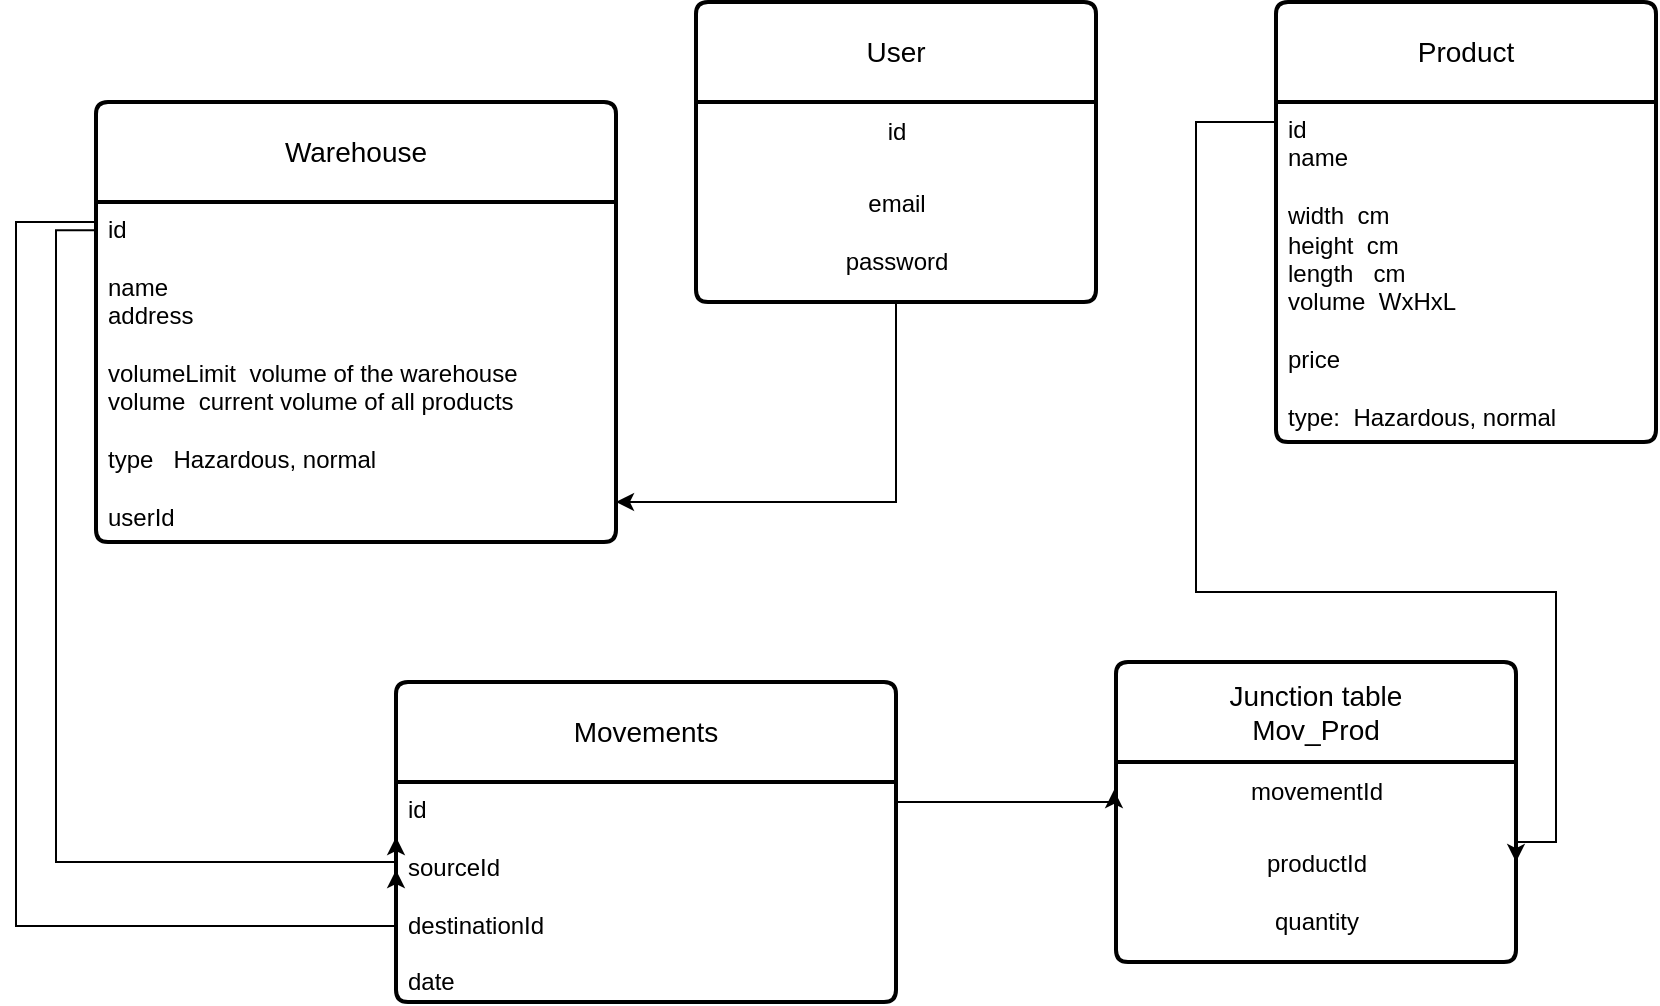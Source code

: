 <mxfile>
    <diagram name="Page-1" id="rR4khq-2CwiVMyommsQ8">
        <mxGraphModel dx="921" dy="571" grid="1" gridSize="10" guides="1" tooltips="1" connect="1" arrows="1" fold="1" page="1" pageScale="1" pageWidth="850" pageHeight="1100" math="0" shadow="0">
            <root>
                <mxCell id="0"/>
                <mxCell id="1" parent="0"/>
                <mxCell id="l-Y6i94T6LSOeRrApvME-1" value="Product" style="swimlane;childLayout=stackLayout;horizontal=1;startSize=50;horizontalStack=0;rounded=1;fontSize=14;fontStyle=0;strokeWidth=2;resizeParent=0;resizeLast=1;shadow=0;dashed=0;align=center;arcSize=4;whiteSpace=wrap;html=1;" parent="1" vertex="1">
                    <mxGeometry x="650" y="70" width="190" height="220" as="geometry"/>
                </mxCell>
                <mxCell id="2" style="edgeStyle=none;html=1;" parent="l-Y6i94T6LSOeRrApvME-1" source="l-Y6i94T6LSOeRrApvME-2" target="l-Y6i94T6LSOeRrApvME-1" edge="1">
                    <mxGeometry relative="1" as="geometry"/>
                </mxCell>
                <mxCell id="l-Y6i94T6LSOeRrApvME-2" value="id&lt;br&gt;name&lt;br&gt;&lt;br&gt;width&lt;span style=&quot;white-space: pre;&quot;&gt; &lt;/span&gt;&lt;span style=&quot;white-space: pre;&quot;&gt; &lt;/span&gt;cm&lt;br&gt;height&lt;span style=&quot;white-space: pre;&quot;&gt; &lt;/span&gt;&lt;span style=&quot;white-space: pre;&quot;&gt; &lt;/span&gt;cm&lt;br&gt;length&amp;nbsp;&lt;span style=&quot;white-space: pre;&quot;&gt; &lt;/span&gt;&lt;span style=&quot;white-space: pre;&quot;&gt; &lt;/span&gt;cm&lt;br&gt;volume&lt;span style=&quot;white-space: pre;&quot;&gt; &lt;span style=&quot;white-space: pre;&quot;&gt; &lt;/span&gt;&lt;/span&gt;WxHxL&lt;br&gt;&lt;br&gt;price&lt;br&gt;&lt;br&gt;type:&amp;nbsp;&lt;span style=&quot;white-space: pre;&quot;&gt; &lt;/span&gt;Hazardous, normal" style="align=left;strokeColor=none;fillColor=none;spacingLeft=4;fontSize=12;verticalAlign=top;resizable=0;rotatable=0;part=1;html=1;" parent="l-Y6i94T6LSOeRrApvME-1" vertex="1">
                    <mxGeometry y="50" width="190" height="170" as="geometry"/>
                </mxCell>
                <mxCell id="l-Y6i94T6LSOeRrApvME-3" value="Warehouse" style="swimlane;childLayout=stackLayout;horizontal=1;startSize=50;horizontalStack=0;rounded=1;fontSize=14;fontStyle=0;strokeWidth=2;resizeParent=0;resizeLast=1;shadow=0;dashed=0;align=center;arcSize=4;whiteSpace=wrap;html=1;" parent="1" vertex="1">
                    <mxGeometry x="60" y="120" width="260" height="220" as="geometry"/>
                </mxCell>
                <mxCell id="l-Y6i94T6LSOeRrApvME-4" value="id&lt;br&gt;&lt;br&gt;name&lt;br&gt;address&lt;br&gt;&lt;br&gt;volumeLimit&amp;nbsp;&lt;span style=&quot;white-space: pre;&quot;&gt; v&lt;/span&gt;olume of the warehouse&lt;br&gt;volume&lt;span style=&quot;white-space: pre;&quot;&gt; &lt;span style=&quot;white-space: pre;&quot;&gt; &lt;/span&gt;c&lt;/span&gt;urrent volume of all products&lt;br&gt;&lt;br&gt;type&amp;nbsp;&lt;span style=&quot;white-space: pre;&quot;&gt; &lt;/span&gt;&lt;span style=&quot;white-space: pre;&quot;&gt; &lt;/span&gt;Hazardous, normal&lt;br&gt;&lt;br&gt;userId" style="align=left;strokeColor=none;fillColor=none;spacingLeft=4;fontSize=12;verticalAlign=top;resizable=0;rotatable=0;part=1;html=1;" parent="l-Y6i94T6LSOeRrApvME-3" vertex="1">
                    <mxGeometry y="50" width="260" height="170" as="geometry"/>
                </mxCell>
                <mxCell id="l-Y6i94T6LSOeRrApvME-5" value="User" style="swimlane;childLayout=stackLayout;horizontal=1;startSize=50;horizontalStack=0;rounded=1;fontSize=14;fontStyle=0;strokeWidth=2;resizeParent=0;resizeLast=1;shadow=0;dashed=0;align=center;arcSize=4;whiteSpace=wrap;html=1;" parent="1" vertex="1">
                    <mxGeometry x="360" y="70" width="200" height="150" as="geometry"/>
                </mxCell>
                <mxCell id="l-Y6i94T6LSOeRrApvME-7" value="id" style="text;html=1;align=center;verticalAlign=middle;resizable=0;points=[];autosize=1;strokeColor=none;fillColor=none;" parent="l-Y6i94T6LSOeRrApvME-5" vertex="1">
                    <mxGeometry y="50" width="200" height="30" as="geometry"/>
                </mxCell>
                <mxCell id="l-Y6i94T6LSOeRrApvME-8" value="email&lt;br&gt;&lt;br&gt;password" style="text;html=1;align=center;verticalAlign=middle;resizable=0;points=[];autosize=1;strokeColor=none;fillColor=none;" parent="l-Y6i94T6LSOeRrApvME-5" vertex="1">
                    <mxGeometry y="80" width="200" height="70" as="geometry"/>
                </mxCell>
                <mxCell id="l-Y6i94T6LSOeRrApvME-9" style="edgeStyle=orthogonalEdgeStyle;rounded=0;orthogonalLoop=1;jettySize=auto;html=1;" parent="1" source="l-Y6i94T6LSOeRrApvME-8" edge="1">
                    <mxGeometry relative="1" as="geometry">
                        <mxPoint x="320" y="320" as="targetPoint"/>
                        <Array as="points">
                            <mxPoint x="460" y="320"/>
                        </Array>
                    </mxGeometry>
                </mxCell>
                <mxCell id="l-Y6i94T6LSOeRrApvME-10" value="Movements" style="swimlane;childLayout=stackLayout;horizontal=1;startSize=50;horizontalStack=0;rounded=1;fontSize=14;fontStyle=0;strokeWidth=2;resizeParent=0;resizeLast=1;shadow=0;dashed=0;align=center;arcSize=4;whiteSpace=wrap;html=1;" parent="1" vertex="1">
                    <mxGeometry x="210" y="410" width="250" height="160" as="geometry"/>
                </mxCell>
                <mxCell id="l-Y6i94T6LSOeRrApvME-11" value="id&lt;br&gt;&lt;br&gt;sourceId&lt;br&gt;&lt;br&gt;destinationId&lt;br&gt;&lt;br&gt;date" style="align=left;strokeColor=none;fillColor=none;spacingLeft=4;fontSize=12;verticalAlign=top;resizable=0;rotatable=0;part=1;html=1;" parent="l-Y6i94T6LSOeRrApvME-10" vertex="1">
                    <mxGeometry y="50" width="250" height="110" as="geometry"/>
                </mxCell>
                <mxCell id="l-Y6i94T6LSOeRrApvME-14" value="Junction table&lt;br&gt;Mov_Prod" style="swimlane;childLayout=stackLayout;horizontal=1;startSize=50;horizontalStack=0;rounded=1;fontSize=14;fontStyle=0;strokeWidth=2;resizeParent=0;resizeLast=1;shadow=0;dashed=0;align=center;arcSize=4;whiteSpace=wrap;html=1;" parent="1" vertex="1">
                    <mxGeometry x="570" y="400" width="200" height="150" as="geometry"/>
                </mxCell>
                <mxCell id="l-Y6i94T6LSOeRrApvME-15" value="movementId" style="text;html=1;align=center;verticalAlign=middle;resizable=0;points=[];autosize=1;strokeColor=none;fillColor=none;" parent="l-Y6i94T6LSOeRrApvME-14" vertex="1">
                    <mxGeometry y="50" width="200" height="30" as="geometry"/>
                </mxCell>
                <mxCell id="l-Y6i94T6LSOeRrApvME-16" value="productId&lt;br&gt;&lt;br&gt;quantity" style="text;html=1;align=center;verticalAlign=middle;resizable=0;points=[];autosize=1;strokeColor=none;fillColor=none;" parent="l-Y6i94T6LSOeRrApvME-14" vertex="1">
                    <mxGeometry y="80" width="200" height="70" as="geometry"/>
                </mxCell>
                <mxCell id="l-Y6i94T6LSOeRrApvME-19" style="edgeStyle=orthogonalEdgeStyle;rounded=0;orthogonalLoop=1;jettySize=auto;html=1;entryX=0;entryY=0.25;entryDx=0;entryDy=0;exitX=0;exitY=0.083;exitDx=0;exitDy=0;exitPerimeter=0;" parent="1" source="l-Y6i94T6LSOeRrApvME-4" target="l-Y6i94T6LSOeRrApvME-11" edge="1">
                    <mxGeometry relative="1" as="geometry">
                        <mxPoint x="30" y="480" as="targetPoint"/>
                        <Array as="points">
                            <mxPoint x="40" y="185"/>
                            <mxPoint x="40" y="500"/>
                            <mxPoint x="210" y="500"/>
                        </Array>
                    </mxGeometry>
                </mxCell>
                <mxCell id="l-Y6i94T6LSOeRrApvME-20" style="edgeStyle=orthogonalEdgeStyle;rounded=0;orthogonalLoop=1;jettySize=auto;html=1;exitX=0;exitY=0;exitDx=0;exitDy=0;entryX=0;entryY=0.4;entryDx=0;entryDy=0;entryPerimeter=0;" parent="1" source="l-Y6i94T6LSOeRrApvME-4" target="l-Y6i94T6LSOeRrApvME-11" edge="1">
                    <mxGeometry relative="1" as="geometry">
                        <mxPoint x="-40" y="520" as="targetPoint"/>
                        <Array as="points">
                            <mxPoint x="60" y="180"/>
                            <mxPoint x="20" y="180"/>
                            <mxPoint x="20" y="532"/>
                        </Array>
                    </mxGeometry>
                </mxCell>
                <mxCell id="l-Y6i94T6LSOeRrApvME-21" style="edgeStyle=orthogonalEdgeStyle;rounded=0;orthogonalLoop=1;jettySize=auto;html=1;exitX=0;exitY=0.5;exitDx=0;exitDy=0;entryX=1;entryY=0.286;entryDx=0;entryDy=0;entryPerimeter=0;" parent="1" source="l-Y6i94T6LSOeRrApvME-2" target="l-Y6i94T6LSOeRrApvME-16" edge="1">
                    <mxGeometry relative="1" as="geometry">
                        <Array as="points">
                            <mxPoint x="650" y="130"/>
                            <mxPoint x="610" y="130"/>
                            <mxPoint x="610" y="365"/>
                            <mxPoint x="790" y="365"/>
                            <mxPoint x="790" y="490"/>
                            <mxPoint x="770" y="490"/>
                        </Array>
                    </mxGeometry>
                </mxCell>
                <mxCell id="l-Y6i94T6LSOeRrApvME-22" style="edgeStyle=orthogonalEdgeStyle;rounded=0;orthogonalLoop=1;jettySize=auto;html=1;entryX=-0.005;entryY=0.467;entryDx=0;entryDy=0;entryPerimeter=0;" parent="1" source="l-Y6i94T6LSOeRrApvME-11" target="l-Y6i94T6LSOeRrApvME-15" edge="1">
                    <mxGeometry relative="1" as="geometry">
                        <Array as="points">
                            <mxPoint x="569" y="470"/>
                        </Array>
                    </mxGeometry>
                </mxCell>
            </root>
        </mxGraphModel>
    </diagram>
</mxfile>